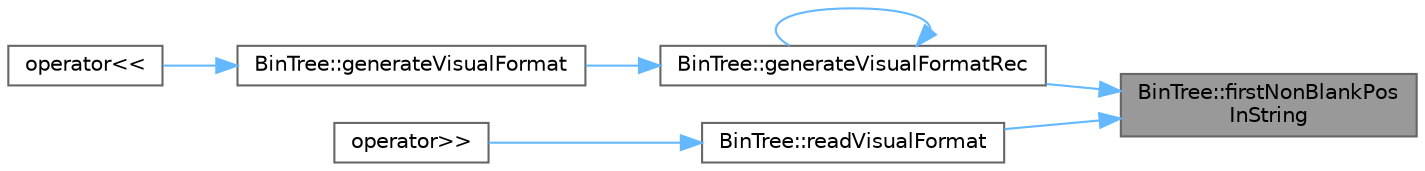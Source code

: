 digraph "BinTree::firstNonBlankPosInString"
{
 // LATEX_PDF_SIZE
  bgcolor="transparent";
  edge [fontname=Helvetica,fontsize=10,labelfontname=Helvetica,labelfontsize=10];
  node [fontname=Helvetica,fontsize=10,shape=box,height=0.2,width=0.4];
  rankdir="RL";
  Node1 [id="Node000001",label="BinTree::firstNonBlankPos\lInString",height=0.2,width=0.4,color="gray40", fillcolor="grey60", style="filled", fontcolor="black",tooltip=" "];
  Node1 -> Node2 [id="edge1_Node000001_Node000002",dir="back",color="steelblue1",style="solid",tooltip=" "];
  Node2 [id="Node000002",label="BinTree::generateVisualFormatRec",height=0.2,width=0.4,color="grey40", fillcolor="white", style="filled",URL="$classBinTree.html#a440be9bcf7207523115c86a788742cd5",tooltip=" "];
  Node2 -> Node3 [id="edge2_Node000002_Node000003",dir="back",color="steelblue1",style="solid",tooltip=" "];
  Node3 [id="Node000003",label="BinTree::generateVisualFormat",height=0.2,width=0.4,color="grey40", fillcolor="white", style="filled",URL="$classBinTree.html#a44629eefed8c902265c8d0d5a7ac87f3",tooltip=" "];
  Node3 -> Node4 [id="edge3_Node000003_Node000004",dir="back",color="steelblue1",style="solid",tooltip=" "];
  Node4 [id="Node000004",label="operator\<\<",height=0.2,width=0.4,color="grey40", fillcolor="white", style="filled",URL="$BinTree_8hh.html#aa932b6c9c89033250788dca605f35697",tooltip=" "];
  Node2 -> Node2 [id="edge4_Node000002_Node000002",dir="back",color="steelblue1",style="solid",tooltip=" "];
  Node1 -> Node5 [id="edge5_Node000001_Node000005",dir="back",color="steelblue1",style="solid",tooltip=" "];
  Node5 [id="Node000005",label="BinTree::readVisualFormat",height=0.2,width=0.4,color="grey40", fillcolor="white", style="filled",URL="$classBinTree.html#a21f34fe28585657c492dbe24bc0197aa",tooltip=" "];
  Node5 -> Node6 [id="edge6_Node000005_Node000006",dir="back",color="steelblue1",style="solid",tooltip=" "];
  Node6 [id="Node000006",label="operator\>\>",height=0.2,width=0.4,color="grey40", fillcolor="white", style="filled",URL="$BinTree_8hh.html#a65e9c70c68f0acb4b776c9083dc9c22e",tooltip=" "];
}
